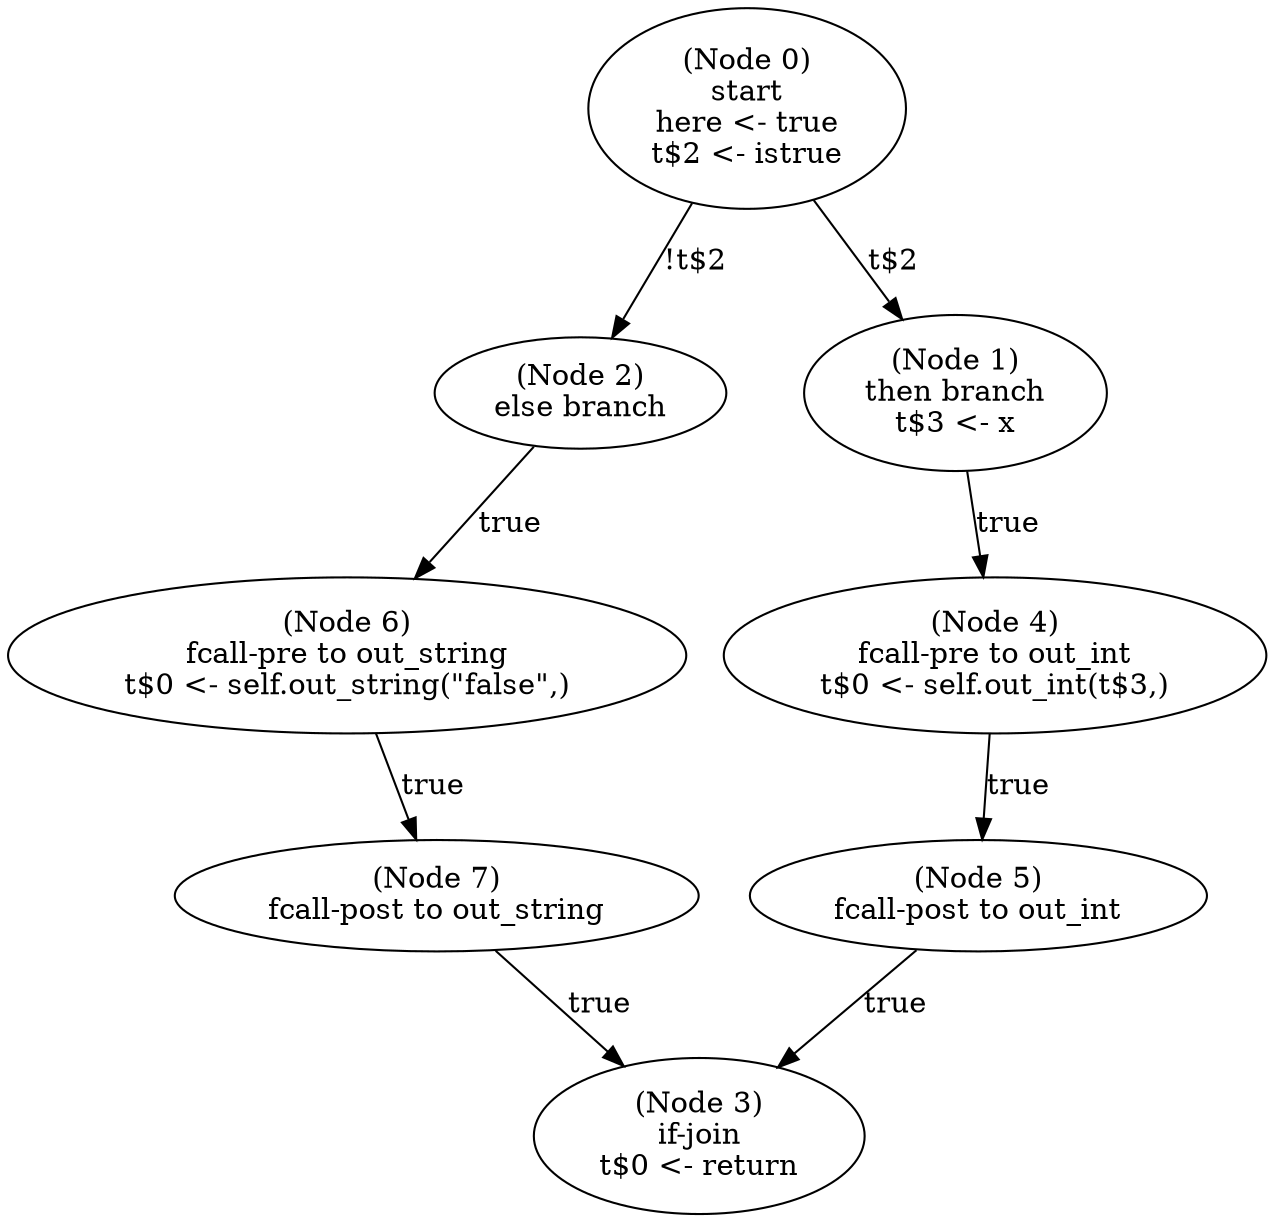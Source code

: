 digraph main_post {
  n0 [label="(Node 0)\nstart\nhere <- true\nt$2 <- istrue\n"];
 n0 -> n2 [label="!t$2"];
 n0 -> n1 [label="t$2"];
  n1 [label="(Node 1)\nthen branch\nt$3 <- x\n"];
 n1 -> n4 [label="true"];
  n2 [label="(Node 2)\nelse branch\n"];
 n2 -> n6 [label="true"];
  n3 [label="(Node 3)\nif-join\nt$0 <- return\n"];
  n4 [label="(Node 4)\nfcall-pre to out_int\nt$0 <- self.out_int(t$3,)\n"];
 n4 -> n5 [label="true"];
  n5 [label="(Node 5)\nfcall-post to out_int\n"];
 n5 -> n3 [label="true"];
  n6 [label="(Node 6)\nfcall-pre to out_string\nt$0 <- self.out_string(\"false\",)\n"];
 n6 -> n7 [label="true"];
  n7 [label="(Node 7)\nfcall-post to out_string\n"];
 n7 -> n3 [label="true"];
}

